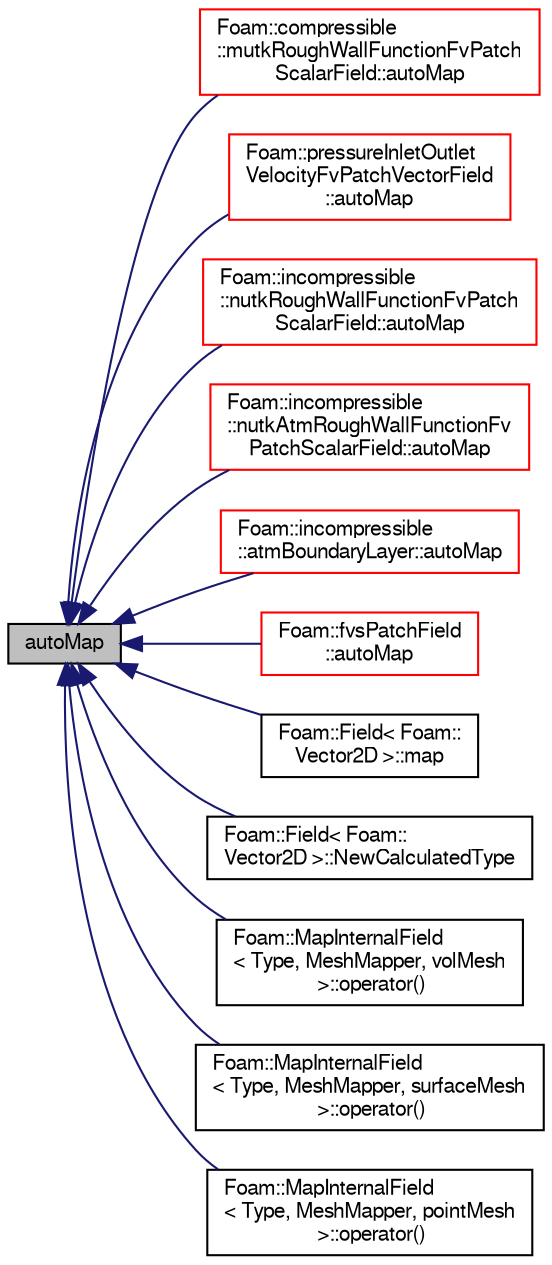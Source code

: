 digraph "autoMap"
{
  bgcolor="transparent";
  edge [fontname="FreeSans",fontsize="10",labelfontname="FreeSans",labelfontsize="10"];
  node [fontname="FreeSans",fontsize="10",shape=record];
  rankdir="LR";
  Node2105 [label="autoMap",height=0.2,width=0.4,color="black", fillcolor="grey75", style="filled", fontcolor="black"];
  Node2105 -> Node2106 [dir="back",color="midnightblue",fontsize="10",style="solid",fontname="FreeSans"];
  Node2106 [label="Foam::compressible\l::mutkRoughWallFunctionFvPatch\lScalarField::autoMap",height=0.2,width=0.4,color="red",URL="$a30698.html#a0ab0c43ce90d756c88dd81e3d0a9eef5",tooltip="Map (and resize as needed) from self given a mapping object. "];
  Node2105 -> Node2109 [dir="back",color="midnightblue",fontsize="10",style="solid",fontname="FreeSans"];
  Node2109 [label="Foam::pressureInletOutlet\lVelocityFvPatchVectorField\l::autoMap",height=0.2,width=0.4,color="red",URL="$a22226.html#a0ab0c43ce90d756c88dd81e3d0a9eef5",tooltip="Map (and resize as needed) from self given a mapping object. "];
  Node2105 -> Node2113 [dir="back",color="midnightblue",fontsize="10",style="solid",fontname="FreeSans"];
  Node2113 [label="Foam::incompressible\l::nutkRoughWallFunctionFvPatch\lScalarField::autoMap",height=0.2,width=0.4,color="red",URL="$a30978.html#a0ab0c43ce90d756c88dd81e3d0a9eef5",tooltip="Map (and resize as needed) from self given a mapping object. "];
  Node2105 -> Node2116 [dir="back",color="midnightblue",fontsize="10",style="solid",fontname="FreeSans"];
  Node2116 [label="Foam::incompressible\l::nutkAtmRoughWallFunctionFv\lPatchScalarField::autoMap",height=0.2,width=0.4,color="red",URL="$a30974.html#a0ab0c43ce90d756c88dd81e3d0a9eef5",tooltip="Map (and resize as needed) from self given a mapping object. "];
  Node2105 -> Node2119 [dir="back",color="midnightblue",fontsize="10",style="solid",fontname="FreeSans"];
  Node2119 [label="Foam::incompressible\l::atmBoundaryLayer::autoMap",height=0.2,width=0.4,color="red",URL="$a30926.html#a0ab0c43ce90d756c88dd81e3d0a9eef5",tooltip="Map (and resize as needed) from self given a mapping object. "];
  Node2105 -> Node2130 [dir="back",color="midnightblue",fontsize="10",style="solid",fontname="FreeSans"];
  Node2130 [label="Foam::fvsPatchField\l::autoMap",height=0.2,width=0.4,color="red",URL="$a22426.html#a0ab0c43ce90d756c88dd81e3d0a9eef5",tooltip="Map (and resize as needed) from self given a mapping object. "];
  Node2105 -> Node4164 [dir="back",color="midnightblue",fontsize="10",style="solid",fontname="FreeSans"];
  Node4164 [label="Foam::Field\< Foam::\lVector2D \>::map",height=0.2,width=0.4,color="black",URL="$a26466.html#a551e7aab9efd2f811783b18e9c5984da",tooltip="Map from the given tmp field. "];
  Node2105 -> Node4165 [dir="back",color="midnightblue",fontsize="10",style="solid",fontname="FreeSans"];
  Node4165 [label="Foam::Field\< Foam::\lVector2D \>::NewCalculatedType",height=0.2,width=0.4,color="black",URL="$a26466.html#ae6bdf47436f49314cb0fc784144bf18f",tooltip="Return a pointer to a new calculatedFvPatchFieldField created on. "];
  Node2105 -> Node4166 [dir="back",color="midnightblue",fontsize="10",style="solid",fontname="FreeSans"];
  Node4166 [label="Foam::MapInternalField\l\< Type, MeshMapper, volMesh\l \>::operator()",height=0.2,width=0.4,color="black",URL="$a22958.html#aed9a1ac709b089d4de3ae12678c55b7a"];
  Node2105 -> Node4167 [dir="back",color="midnightblue",fontsize="10",style="solid",fontname="FreeSans"];
  Node4167 [label="Foam::MapInternalField\l\< Type, MeshMapper, surfaceMesh\l \>::operator()",height=0.2,width=0.4,color="black",URL="$a22954.html#aed9a1ac709b089d4de3ae12678c55b7a"];
  Node2105 -> Node4168 [dir="back",color="midnightblue",fontsize="10",style="solid",fontname="FreeSans"];
  Node4168 [label="Foam::MapInternalField\l\< Type, MeshMapper, pointMesh\l \>::operator()",height=0.2,width=0.4,color="black",URL="$a27250.html#aed9a1ac709b089d4de3ae12678c55b7a"];
}
